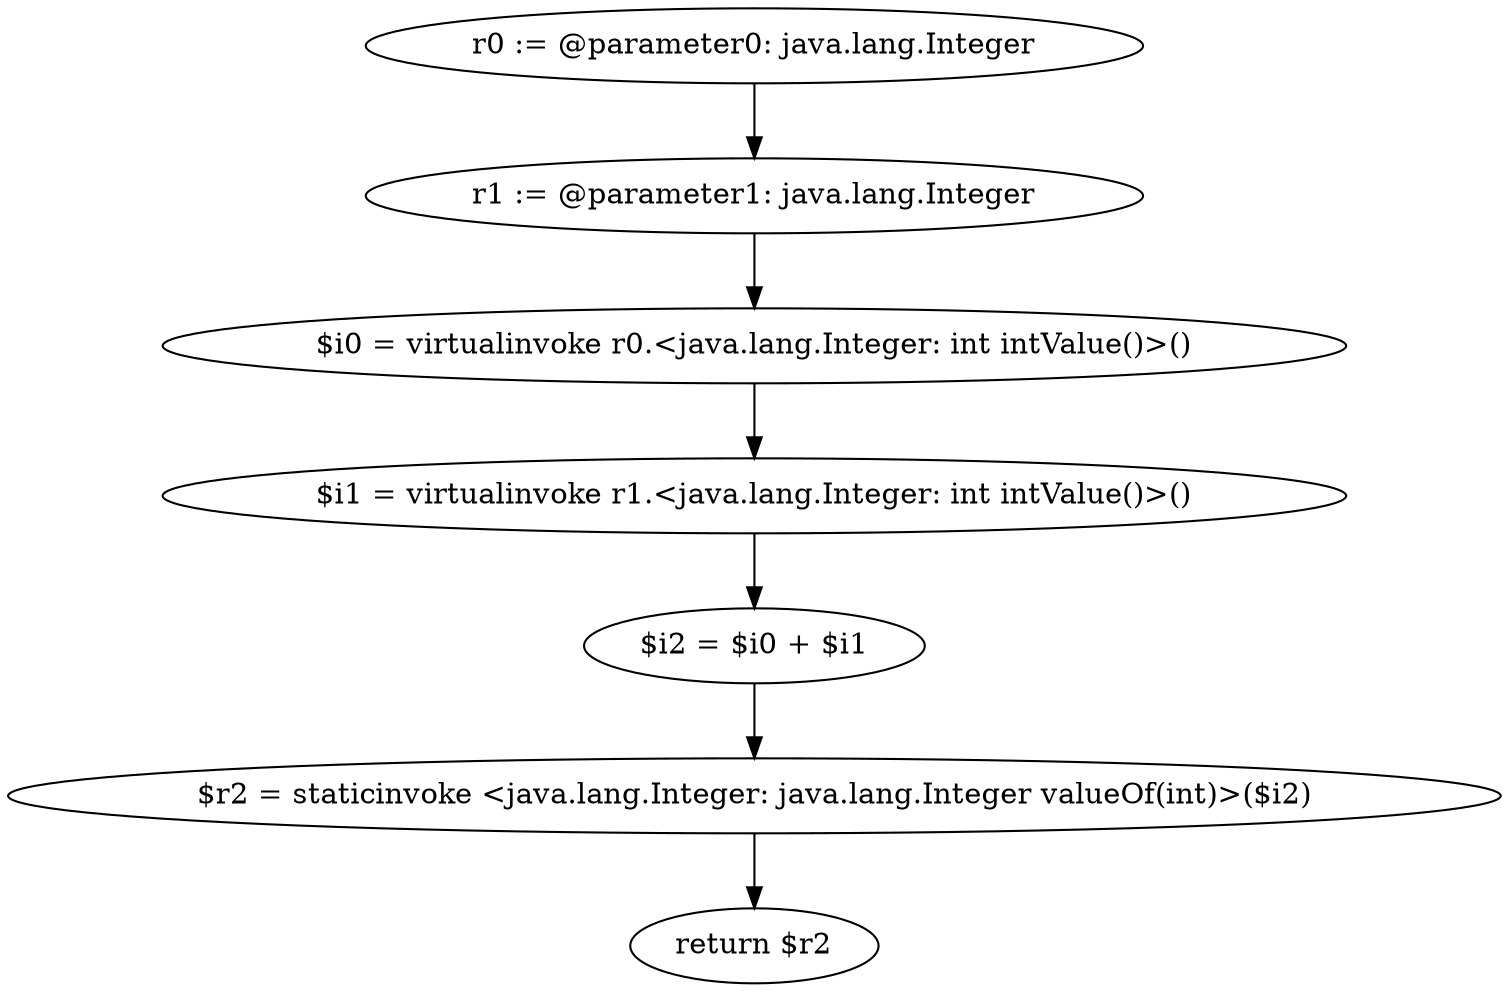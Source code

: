 digraph "unitGraph" {
    "r0 := @parameter0: java.lang.Integer"
    "r1 := @parameter1: java.lang.Integer"
    "$i0 = virtualinvoke r0.<java.lang.Integer: int intValue()>()"
    "$i1 = virtualinvoke r1.<java.lang.Integer: int intValue()>()"
    "$i2 = $i0 + $i1"
    "$r2 = staticinvoke <java.lang.Integer: java.lang.Integer valueOf(int)>($i2)"
    "return $r2"
    "r0 := @parameter0: java.lang.Integer"->"r1 := @parameter1: java.lang.Integer";
    "r1 := @parameter1: java.lang.Integer"->"$i0 = virtualinvoke r0.<java.lang.Integer: int intValue()>()";
    "$i0 = virtualinvoke r0.<java.lang.Integer: int intValue()>()"->"$i1 = virtualinvoke r1.<java.lang.Integer: int intValue()>()";
    "$i1 = virtualinvoke r1.<java.lang.Integer: int intValue()>()"->"$i2 = $i0 + $i1";
    "$i2 = $i0 + $i1"->"$r2 = staticinvoke <java.lang.Integer: java.lang.Integer valueOf(int)>($i2)";
    "$r2 = staticinvoke <java.lang.Integer: java.lang.Integer valueOf(int)>($i2)"->"return $r2";
}
